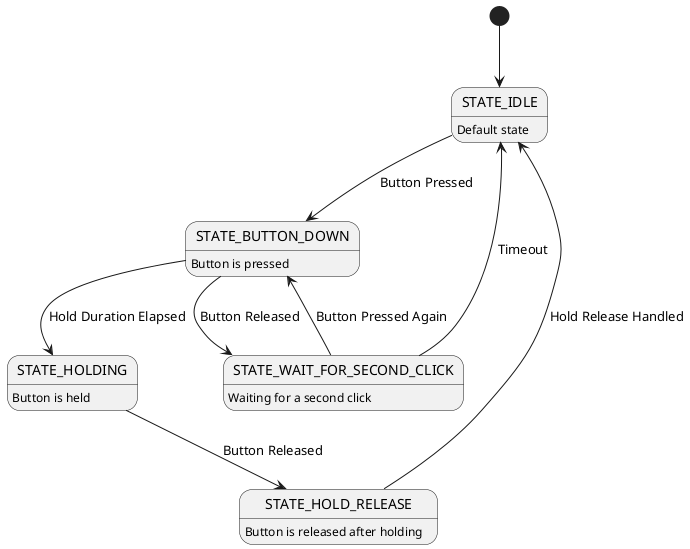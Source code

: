 @startuml button
[*] --> STATE_IDLE

STATE_IDLE: Default state
STATE_BUTTON_DOWN: Button is pressed
STATE_WAIT_FOR_SECOND_CLICK: Waiting for a second click
STATE_HOLDING: Button is held
STATE_HOLD_RELEASE: Button is released after holding

STATE_IDLE --> STATE_BUTTON_DOWN : Button Pressed
STATE_BUTTON_DOWN --> STATE_WAIT_FOR_SECOND_CLICK : Button Released
STATE_BUTTON_DOWN --> STATE_HOLDING : Hold Duration Elapsed
STATE_WAIT_FOR_SECOND_CLICK --> STATE_BUTTON_DOWN : Button Pressed Again
STATE_WAIT_FOR_SECOND_CLICK --> STATE_IDLE : Timeout
STATE_HOLDING --> STATE_HOLD_RELEASE : Button Released
STATE_HOLD_RELEASE --> STATE_IDLE : Hold Release Handled
@enduml

